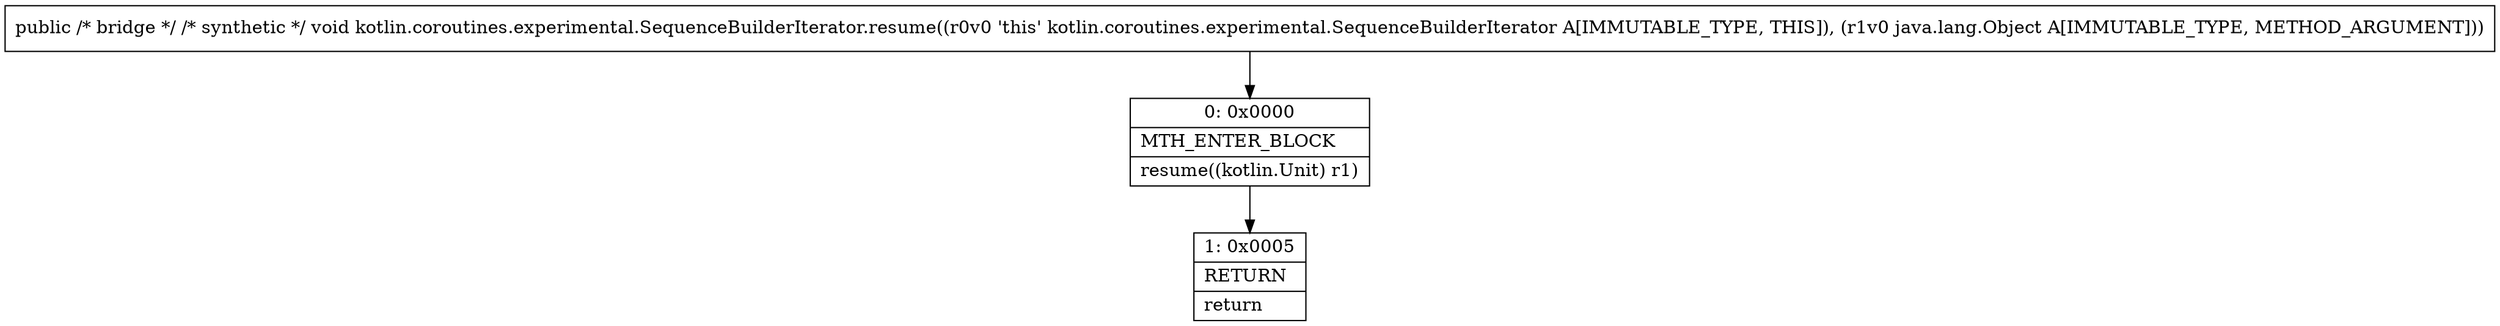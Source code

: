digraph "CFG forkotlin.coroutines.experimental.SequenceBuilderIterator.resume(Ljava\/lang\/Object;)V" {
Node_0 [shape=record,label="{0\:\ 0x0000|MTH_ENTER_BLOCK\l|resume((kotlin.Unit) r1)\l}"];
Node_1 [shape=record,label="{1\:\ 0x0005|RETURN\l|return\l}"];
MethodNode[shape=record,label="{public \/* bridge *\/ \/* synthetic *\/ void kotlin.coroutines.experimental.SequenceBuilderIterator.resume((r0v0 'this' kotlin.coroutines.experimental.SequenceBuilderIterator A[IMMUTABLE_TYPE, THIS]), (r1v0 java.lang.Object A[IMMUTABLE_TYPE, METHOD_ARGUMENT])) }"];
MethodNode -> Node_0;
Node_0 -> Node_1;
}

